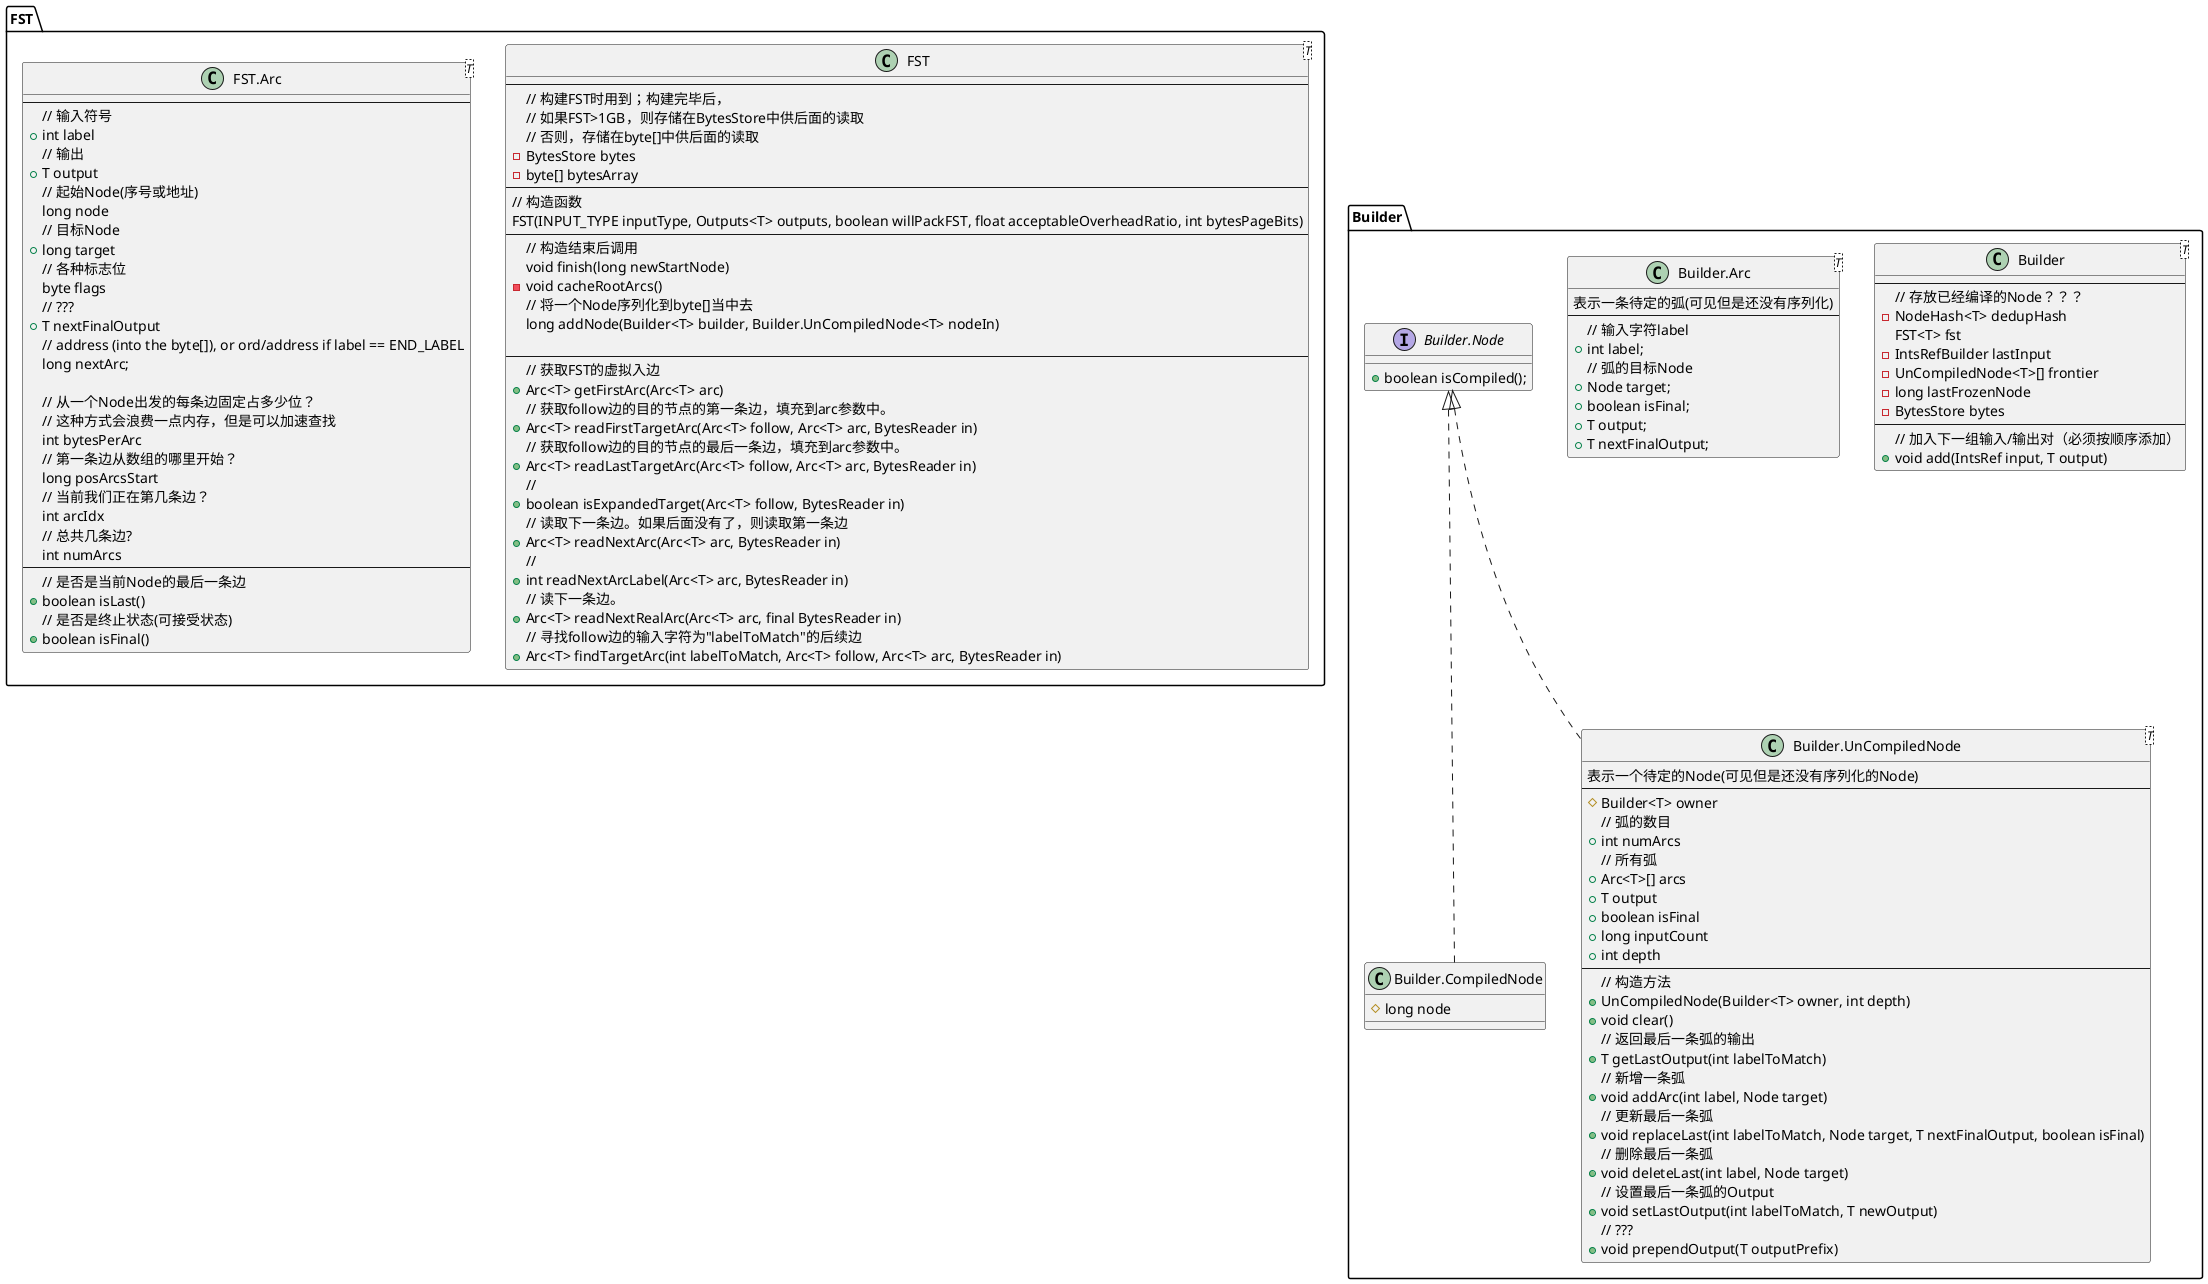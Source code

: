 @startuml
set namespaceSeparator ::

package FST{
    class FST<T>{
        ---
        // 构建FST时用到；构建完毕后，
        // 如果FST>1GB，则存储在BytesStore中供后面的读取
        // 否则，存储在byte[]中供后面的读取
        -BytesStore bytes
        -byte[] bytesArray
        ---
        // 构造函数
        FST(INPUT_TYPE inputType, Outputs<T> outputs, boolean willPackFST, float acceptableOverheadRatio, int bytesPageBits)
        --
        // 构造结束后调用
        void finish(long newStartNode)
        -void cacheRootArcs()
        // 将一个Node序列化到byte[]当中去
        long addNode(Builder<T> builder, Builder.UnCompiledNode<T> nodeIn)

        --
        // 获取FST的虚拟入边
        +Arc<T> getFirstArc(Arc<T> arc)
        // 获取follow边的目的节点的第一条边，填充到arc参数中。
        +Arc<T> readFirstTargetArc(Arc<T> follow, Arc<T> arc, BytesReader in)
        // 获取follow边的目的节点的最后一条边，填充到arc参数中。
        +Arc<T> readLastTargetArc(Arc<T> follow, Arc<T> arc, BytesReader in)
        //
        +boolean isExpandedTarget(Arc<T> follow, BytesReader in)
        // 读取下一条边。如果后面没有了，则读取第一条边
        +Arc<T> readNextArc(Arc<T> arc, BytesReader in)
        //
        +int readNextArcLabel(Arc<T> arc, BytesReader in)
        // 读下一条边。
        +Arc<T> readNextRealArc(Arc<T> arc, final BytesReader in)
        // 寻找follow边的输入字符为"labelToMatch"的后续边
        +Arc<T> findTargetArc(int labelToMatch, Arc<T> follow, Arc<T> arc, BytesReader in)
    }

    class FST.Arc<T>{
        ---
        // 输入符号
        +int label
        // 输出
        +T output
        // 起始Node(序号或地址)
        long node
        // 目标Node
        +long target
        // 各种标志位
        byte flags
        // ???
        +T nextFinalOutput
        // address (into the byte[]), or ord/address if label == END_LABEL
        long nextArc;

        // 从一个Node出发的每条边固定占多少位？
        // 这种方式会浪费一点内存，但是可以加速查找
        int bytesPerArc
        // 第一条边从数组的哪里开始？
        long posArcsStart
        // 当前我们正在第几条边？
        int arcIdx
        // 总共几条边?
        int numArcs
        ---
        // 是否是当前Node的最后一条边
        +boolean isLast()
        // 是否是终止状态(可接受状态)
        +boolean isFinal()
    }
}

package Builder {
    class Builder<T>{
        ---
        // 存放已经编译的Node？？？
        -NodeHash<T> dedupHash
        FST<T> fst
       -IntsRefBuilder lastInput
       -UnCompiledNode<T>[] frontier
       -long lastFrozenNode
       -BytesStore bytes
        ---
        // 加入下一组输入/输出对（必须按顺序添加）
        +void add(IntsRef input, T output)
    }

    class Builder.Arc<T>{
        表示一条待定的弧(可见但是还没有序列化)
        ----
        // 输入字符label
        +int label;
        // 弧的目标Node
        +Node target;
        +boolean isFinal;
        +T output;
        +T nextFinalOutput;
    }

    interface Builder.Node{
        +boolean isCompiled();
    }

    class Builder.CompiledNode implements Builder.Node{
        #long node
    }

    class Builder.UnCompiledNode<T> implements Builder.Node{
        表示一个待定的Node(可见但是还没有序列化的Node)
        --
        #Builder<T> owner
        // 弧的数目
        +int numArcs
        // 所有弧
        +Arc<T>[] arcs
        +T output
        +boolean isFinal
        +long inputCount
        +int depth
        ----
        // 构造方法
        +UnCompiledNode(Builder<T> owner, int depth)
        +void clear()
        // 返回最后一条弧的输出
        +T getLastOutput(int labelToMatch)
        // 新增一条弧
        +void addArc(int label, Node target)
        // 更新最后一条弧
        +void replaceLast(int labelToMatch, Node target, T nextFinalOutput, boolean isFinal)
        // 删除最后一条弧
        +void deleteLast(int label, Node target)
        // 设置最后一条弧的Output
        +void setLastOutput(int labelToMatch, T newOutput)
        // ???
        +void prependOutput(T outputPrefix)
    }
}
@enduml